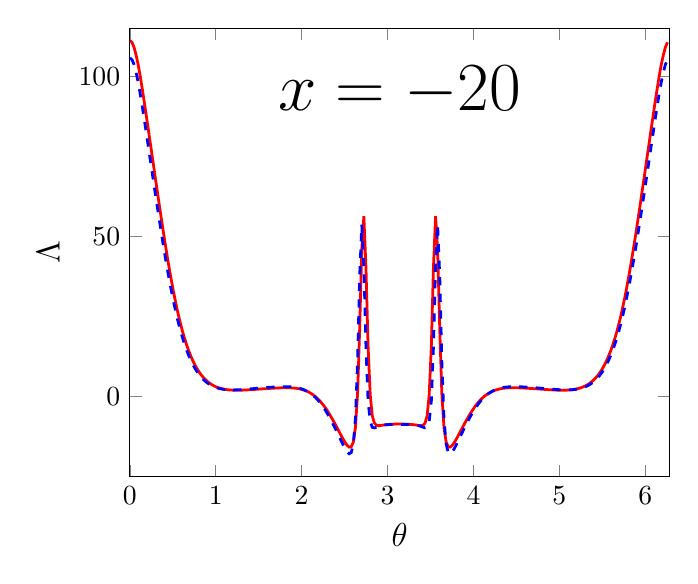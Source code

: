 \begin{tikzpicture}[scale=1]

  \begin{axis}[
    xmin = 0,
    xmax = 6.283,
    ymin = -25,
    ymax = 115,
    xlabel = {\large $\theta$},
    ylabel = {\large ${\Lambda}$},
    ylabel near ticks,
    title style={at={(0.5,0.9)},anchor=north},
    title = {\Huge $x = -20$},
  ]

\addplot[red,line width=1pt] coordinates{
(0.0e+00,1.111e+02)
(2.454e-02,1.106e+02)
(4.909e-02,1.09e+02)
(7.363e-02,1.065e+02)
(9.818e-02,1.034e+02)
(1.227e-01,9.962e+01)
(1.473e-01,9.553e+01)
(1.718e-01,9.12e+01)
(1.964e-01,8.675e+01)
(2.209e-01,8.224e+01)
(2.454e-01,7.77e+01)
(2.7e-01,7.315e+01)
(2.945e-01,6.861e+01)
(3.191e-01,6.409e+01)
(3.436e-01,5.96e+01)
(3.682e-01,5.519e+01)
(3.927e-01,5.087e+01)
(4.172e-01,4.667e+01)
(4.418e-01,4.263e+01)
(4.663e-01,3.877e+01)
(4.909e-01,3.511e+01)
(5.154e-01,3.168e+01)
(5.4e-01,2.847e+01)
(5.645e-01,2.55e+01)
(5.891e-01,2.278e+01)
(6.136e-01,2.028e+01)
(6.381e-01,1.801e+01)
(6.627e-01,1.596e+01)
(6.872e-01,1.411e+01)
(7.118e-01,1.246e+01)
(7.363e-01,1.098e+01)
(7.609e-01,9.672e+00)
(7.854e-01,8.517e+00)
(8.099e-01,7.501e+00)
(8.345e-01,6.611e+00)
(8.59e-01,5.834e+00)
(8.836e-01,5.158e+00)
(9.081e-01,4.574e+00)
(9.327e-01,4.072e+00)
(9.572e-01,3.644e+00)
(9.818e-01,3.283e+00)
(1.006e+00,2.982e+00)
(1.031e+00,2.733e+00)
(1.055e+00,2.53e+00)
(1.08e+00,2.366e+00)
(1.105e+00,2.236e+00)
(1.129e+00,2.135e+00)
(1.154e+00,2.06e+00)
(1.178e+00,2.006e+00)
(1.203e+00,1.972e+00)
(1.227e+00,1.952e+00)
(1.252e+00,1.948e+00)
(1.276e+00,1.954e+00)
(1.301e+00,1.973e+00)
(1.325e+00,1.997e+00)
(1.35e+00,2.031e+00)
(1.374e+00,2.067e+00)
(1.399e+00,2.11e+00)
(1.423e+00,2.152e+00)
(1.448e+00,2.199e+00)
(1.473e+00,2.243e+00)
(1.497e+00,2.291e+00)
(1.522e+00,2.335e+00)
(1.546e+00,2.382e+00)
(1.571e+00,2.424e+00)
(1.595e+00,2.469e+00)
(1.62e+00,2.508e+00)
(1.644e+00,2.55e+00)
(1.669e+00,2.585e+00)
(1.694e+00,2.622e+00)
(1.718e+00,2.652e+00)
(1.743e+00,2.682e+00)
(1.767e+00,2.703e+00)
(1.792e+00,2.721e+00)
(1.816e+00,2.727e+00)
(1.841e+00,2.726e+00)
(1.865e+00,2.708e+00)
(1.89e+00,2.677e+00)
(1.914e+00,2.622e+00)
(1.939e+00,2.546e+00)
(1.964e+00,2.436e+00)
(1.988e+00,2.297e+00)
(2.013e+00,2.115e+00)
(2.037e+00,1.894e+00)
(2.062e+00,1.622e+00)
(2.086e+00,1.302e+00)
(2.111e+00,9.208e-01)
(2.135e+00,4.806e-01)
(2.16e+00,-3.175e-02)
(2.184e+00,-6.156e-01)
(2.209e+00,-1.284e+00)
(2.233e+00,-2.034e+00)
(2.258e+00,-2.873e+00)
(2.283e+00,-3.795e+00)
(2.307e+00,-4.799e+00)
(2.332e+00,-5.871e+00)
(2.356e+00,-7.008e+00)
(2.381e+00,-8.193e+00)
(2.405e+00,-9.418e+00)
(2.43e+00,-1.066e+01)
(2.454e+00,-1.191e+01)
(2.479e+00,-1.313e+01)
(2.503e+00,-1.426e+01)
(2.528e+00,-1.52e+01)
(2.553e+00,-1.58e+01)
(2.577e+00,-1.571e+01)
(2.602e+00,-1.42e+01)
(2.626e+00,-9.684e+00)
(2.651e+00,8.602e-01)
(2.675e+00,2.078e+01)
(2.7e+00,4.596e+01)
(2.724e+00,5.629e+01)
(2.749e+00,3.998e+01)
(2.773e+00,1.59e+01)
(2.798e+00,6.24e-01)
(2.822e+00,-6.009e+00)
(2.847e+00,-8.344e+00)
(2.872e+00,-9.012e+00)
(2.896e+00,-9.111e+00)
(2.921e+00,-9.042e+00)
(2.945e+00,-8.936e+00)
(2.97e+00,-8.841e+00)
(2.994e+00,-8.762e+00)
(3.019e+00,-8.707e+00)
(3.043e+00,-8.665e+00)
(3.068e+00,-8.641e+00)
(3.092e+00,-8.622e+00)
(3.117e+00,-8.615e+00)
(3.142e+00,-8.61e+00)
(3.166e+00,-8.615e+00)
(3.191e+00,-8.622e+00)
(3.215e+00,-8.641e+00)
(3.24e+00,-8.665e+00)
(3.264e+00,-8.707e+00)
(3.289e+00,-8.762e+00)
(3.313e+00,-8.841e+00)
(3.338e+00,-8.936e+00)
(3.362e+00,-9.042e+00)
(3.387e+00,-9.111e+00)
(3.412e+00,-9.012e+00)
(3.436e+00,-8.344e+00)
(3.461e+00,-6.009e+00)
(3.485e+00,6.24e-01)
(3.51e+00,1.59e+01)
(3.534e+00,3.998e+01)
(3.559e+00,5.629e+01)
(3.583e+00,4.596e+01)
(3.608e+00,2.078e+01)
(3.632e+00,8.602e-01)
(3.657e+00,-9.684e+00)
(3.682e+00,-1.42e+01)
(3.706e+00,-1.571e+01)
(3.731e+00,-1.58e+01)
(3.755e+00,-1.52e+01)
(3.78e+00,-1.426e+01)
(3.804e+00,-1.313e+01)
(3.829e+00,-1.191e+01)
(3.853e+00,-1.066e+01)
(3.878e+00,-9.418e+00)
(3.902e+00,-8.193e+00)
(3.927e+00,-7.008e+00)
(3.951e+00,-5.871e+00)
(3.976e+00,-4.799e+00)
(4.001e+00,-3.794e+00)
(4.025e+00,-2.873e+00)
(4.05e+00,-2.034e+00)
(4.074e+00,-1.284e+00)
(4.099e+00,-6.156e-01)
(4.123e+00,-3.175e-02)
(4.148e+00,4.806e-01)
(4.172e+00,9.208e-01)
(4.197e+00,1.302e+00)
(4.221e+00,1.622e+00)
(4.246e+00,1.894e+00)
(4.271e+00,2.115e+00)
(4.295e+00,2.297e+00)
(4.32e+00,2.436e+00)
(4.344e+00,2.546e+00)
(4.369e+00,2.622e+00)
(4.393e+00,2.677e+00)
(4.418e+00,2.708e+00)
(4.442e+00,2.726e+00)
(4.467e+00,2.727e+00)
(4.492e+00,2.721e+00)
(4.516e+00,2.703e+00)
(4.541e+00,2.682e+00)
(4.565e+00,2.652e+00)
(4.59e+00,2.622e+00)
(4.614e+00,2.585e+00)
(4.639e+00,2.55e+00)
(4.663e+00,2.508e+00)
(4.688e+00,2.469e+00)
(4.712e+00,2.424e+00)
(4.737e+00,2.382e+00)
(4.761e+00,2.335e+00)
(4.786e+00,2.291e+00)
(4.811e+00,2.243e+00)
(4.835e+00,2.199e+00)
(4.86e+00,2.152e+00)
(4.884e+00,2.11e+00)
(4.909e+00,2.067e+00)
(4.933e+00,2.031e+00)
(4.958e+00,1.998e+00)
(4.982e+00,1.973e+00)
(5.007e+00,1.954e+00)
(5.032e+00,1.948e+00)
(5.056e+00,1.952e+00)
(5.08e+00,1.972e+00)
(5.105e+00,2.006e+00)
(5.13e+00,2.06e+00)
(5.154e+00,2.135e+00)
(5.179e+00,2.236e+00)
(5.203e+00,2.366e+00)
(5.228e+00,2.53e+00)
(5.252e+00,2.733e+00)
(5.277e+00,2.982e+00)
(5.301e+00,3.283e+00)
(5.326e+00,3.644e+00)
(5.351e+00,4.072e+00)
(5.375e+00,4.574e+00)
(5.4e+00,5.158e+00)
(5.424e+00,5.834e+00)
(5.449e+00,6.611e+00)
(5.473e+00,7.501e+00)
(5.498e+00,8.517e+00)
(5.522e+00,9.672e+00)
(5.547e+00,1.098e+01)
(5.571e+00,1.246e+01)
(5.596e+00,1.411e+01)
(5.62e+00,1.596e+01)
(5.645e+00,1.801e+01)
(5.67e+00,2.028e+01)
(5.694e+00,2.278e+01)
(5.719e+00,2.55e+01)
(5.743e+00,2.847e+01)
(5.768e+00,3.168e+01)
(5.792e+00,3.511e+01)
(5.817e+00,3.877e+01)
(5.841e+00,4.263e+01)
(5.866e+00,4.667e+01)
(5.891e+00,5.087e+01)
(5.915e+00,5.519e+01)
(5.94e+00,5.96e+01)
(5.964e+00,6.409e+01)
(5.989e+00,6.861e+01)
(6.013e+00,7.315e+01)
(6.038e+00,7.77e+01)
(6.062e+00,8.224e+01)
(6.087e+00,8.675e+01)
(6.111e+00,9.12e+01)
(6.136e+00,9.553e+01)
(6.16e+00,9.962e+01)
(6.185e+00,1.034e+02)
(6.21e+00,1.065e+02)
(6.234e+00,1.09e+02)
(6.259e+00,1.106e+02)
};

\addplot[blue,dashed,line width=1pt] coordinates{
(0.0e+00,1.057e+02)
(2.454e-02,1.052e+02)
(4.909e-02,1.036e+02)
(7.363e-02,1.011e+02)
(9.818e-02,9.789e+01)
(1.227e-01,9.414e+01)
(1.473e-01,9.004e+01)
(1.718e-01,8.574e+01)
(1.964e-01,8.134e+01)
(2.209e-01,7.69e+01)
(2.454e-01,7.245e+01)
(2.7e-01,6.802e+01)
(2.945e-01,6.362e+01)
(3.191e-01,5.927e+01)
(3.436e-01,5.497e+01)
(3.682e-01,5.077e+01)
(3.927e-01,4.667e+01)
(4.172e-01,4.271e+01)
(4.418e-01,3.892e+01)
(4.663e-01,3.531e+01)
(4.909e-01,3.191e+01)
(5.154e-01,2.873e+01)
(5.4e-01,2.577e+01)
(5.645e-01,2.304e+01)
(5.891e-01,2.054e+01)
(6.136e-01,1.826e+01)
(6.381e-01,1.619e+01)
(6.627e-01,1.432e+01)
(6.872e-01,1.264e+01)
(7.118e-01,1.115e+01)
(7.363e-01,9.817e+00)
(7.609e-01,8.64e+00)
(7.854e-01,7.605e+00)
(8.099e-01,6.697e+00)
(8.345e-01,5.906e+00)
(8.59e-01,5.217e+00)
(8.836e-01,4.624e+00)
(9.081e-01,4.114e+00)
(9.327e-01,3.682e+00)
(9.572e-01,3.317e+00)
(9.818e-01,3.016e+00)
(1.006e+00,2.767e+00)
(1.031e+00,2.568e+00)
(1.055e+00,2.407e+00)
(1.08e+00,2.285e+00)
(1.105e+00,2.191e+00)
(1.129e+00,2.127e+00)
(1.154e+00,2.082e+00)
(1.178e+00,2.061e+00)
(1.203e+00,2.053e+00)
(1.227e+00,2.065e+00)
(1.252e+00,2.083e+00)
(1.276e+00,2.118e+00)
(1.301e+00,2.155e+00)
(1.325e+00,2.204e+00)
(1.35e+00,2.252e+00)
(1.374e+00,2.31e+00)
(1.399e+00,2.362e+00)
(1.423e+00,2.424e+00)
(1.448e+00,2.477e+00)
(1.473e+00,2.539e+00)
(1.497e+00,2.59e+00)
(1.522e+00,2.65e+00)
(1.546e+00,2.698e+00)
(1.571e+00,2.756e+00)
(1.595e+00,2.799e+00)
(1.62e+00,2.854e+00)
(1.644e+00,2.892e+00)
(1.669e+00,2.941e+00)
(1.694e+00,2.973e+00)
(1.718e+00,3.014e+00)
(1.743e+00,3.035e+00)
(1.767e+00,3.063e+00)
(1.792e+00,3.068e+00)
(1.816e+00,3.076e+00)
(1.841e+00,3.056e+00)
(1.865e+00,3.033e+00)
(1.89e+00,2.974e+00)
(1.914e+00,2.904e+00)
(1.939e+00,2.791e+00)
(1.964e+00,2.658e+00)
(1.988e+00,2.472e+00)
(2.013e+00,2.256e+00)
(2.037e+00,1.979e+00)
(2.062e+00,1.661e+00)
(2.086e+00,1.27e+00)
(2.111e+00,8.286e-01)
(2.135e+00,3.012e-01)
(2.16e+00,-2.899e-01)
(2.184e+00,-9.786e-01)
(2.209e+00,-1.741e+00)
(2.233e+00,-2.607e+00)
(2.258e+00,-3.547e+00)
(2.283e+00,-4.588e+00)
(2.307e+00,-5.692e+00)
(2.332e+00,-6.884e+00)
(2.356e+00,-8.123e+00)
(2.381e+00,-9.432e+00)
(2.405e+00,-1.077e+01)
(2.43e+00,-1.215e+01)
(2.454e+00,-1.352e+01)
(2.479e+00,-1.489e+01)
(2.503e+00,-1.616e+01)
(2.528e+00,-1.725e+01)
(2.553e+00,-1.789e+01)
(2.577e+00,-1.754e+01)
(2.602e+00,-1.478e+01)
(2.626e+00,-6.725e+00)
(2.651e+00,1.096e+01)
(2.675e+00,3.737e+01)
(2.7e+00,5.364e+01)
(2.724e+00,4.056e+01)
(2.749e+00,1.512e+01)
(2.773e+00,-1.323e+00)
(2.798e+00,-7.804e+00)
(2.822e+00,-9.617e+00)
(2.847e+00,-9.801e+00)
(2.872e+00,-9.588e+00)
(2.896e+00,-9.315e+00)
(2.921e+00,-9.108e+00)
(2.945e+00,-8.955e+00)
(2.97e+00,-8.865e+00)
(2.994e+00,-8.808e+00)
(3.019e+00,-8.784e+00)
(3.043e+00,-8.774e+00)
(3.068e+00,-8.776e+00)
(3.092e+00,-8.779e+00)
(3.117e+00,-8.784e+00)
(3.142e+00,-8.785e+00)
(3.166e+00,-8.784e+00)
(3.191e+00,-8.779e+00)
(3.215e+00,-8.776e+00)
(3.24e+00,-8.774e+00)
(3.264e+00,-8.784e+00)
(3.289e+00,-8.808e+00)
(3.313e+00,-8.865e+00)
(3.338e+00,-8.955e+00)
(3.362e+00,-9.108e+00)
(3.387e+00,-9.315e+00)
(3.412e+00,-9.588e+00)
(3.436e+00,-9.801e+00)
(3.461e+00,-9.617e+00)
(3.485e+00,-7.804e+00)
(3.51e+00,-1.323e+00)
(3.534e+00,1.512e+01)
(3.559e+00,4.056e+01)
(3.583e+00,5.364e+01)
(3.608e+00,3.737e+01)
(3.632e+00,1.096e+01)
(3.657e+00,-6.725e+00)
(3.682e+00,-1.478e+01)
(3.706e+00,-1.754e+01)
(3.731e+00,-1.789e+01)
(3.755e+00,-1.725e+01)
(3.78e+00,-1.616e+01)
(3.804e+00,-1.489e+01)
(3.829e+00,-1.352e+01)
(3.853e+00,-1.215e+01)
(3.878e+00,-1.077e+01)
(3.902e+00,-9.432e+00)
(3.927e+00,-8.123e+00)
(3.951e+00,-6.884e+00)
(3.976e+00,-5.692e+00)
(4.001e+00,-4.588e+00)
(4.025e+00,-3.547e+00)
(4.05e+00,-2.607e+00)
(4.074e+00,-1.741e+00)
(4.099e+00,-9.786e-01)
(4.123e+00,-2.899e-01)
(4.148e+00,3.012e-01)
(4.172e+00,8.286e-01)
(4.197e+00,1.27e+00)
(4.221e+00,1.661e+00)
(4.246e+00,1.979e+00)
(4.271e+00,2.256e+00)
(4.295e+00,2.472e+00)
(4.32e+00,2.658e+00)
(4.344e+00,2.791e+00)
(4.369e+00,2.904e+00)
(4.393e+00,2.974e+00)
(4.418e+00,3.033e+00)
(4.442e+00,3.056e+00)
(4.467e+00,3.076e+00)
(4.492e+00,3.068e+00)
(4.516e+00,3.063e+00)
(4.541e+00,3.035e+00)
(4.565e+00,3.014e+00)
(4.59e+00,2.973e+00)
(4.614e+00,2.941e+00)
(4.639e+00,2.892e+00)
(4.663e+00,2.854e+00)
(4.688e+00,2.799e+00)
(4.712e+00,2.756e+00)
(4.737e+00,2.698e+00)
(4.761e+00,2.65e+00)
(4.786e+00,2.59e+00)
(4.811e+00,2.539e+00)
(4.835e+00,2.477e+00)
(4.86e+00,2.424e+00)
(4.884e+00,2.362e+00)
(4.909e+00,2.31e+00)
(4.933e+00,2.252e+00)
(4.958e+00,2.204e+00)
(4.982e+00,2.155e+00)
(5.007e+00,2.118e+00)
(5.032e+00,2.083e+00)
(5.056e+00,2.065e+00)
(5.08e+00,2.053e+00)
(5.105e+00,2.061e+00)
(5.13e+00,2.082e+00)
(5.154e+00,2.127e+00)
(5.179e+00,2.191e+00)
(5.203e+00,2.285e+00)
(5.228e+00,2.407e+00)
(5.252e+00,2.568e+00)
(5.277e+00,2.767e+00)
(5.301e+00,3.016e+00)
(5.326e+00,3.317e+00)
(5.351e+00,3.682e+00)
(5.375e+00,4.114e+00)
(5.4e+00,4.624e+00)
(5.424e+00,5.217e+00)
(5.449e+00,5.906e+00)
(5.473e+00,6.697e+00)
(5.498e+00,7.605e+00)
(5.522e+00,8.64e+00)
(5.547e+00,9.817e+00)
(5.571e+00,1.115e+01)
(5.596e+00,1.264e+01)
(5.62e+00,1.432e+01)
(5.645e+00,1.619e+01)
(5.67e+00,1.826e+01)
(5.694e+00,2.054e+01)
(5.719e+00,2.304e+01)
(5.743e+00,2.577e+01)
(5.768e+00,2.873e+01)
(5.792e+00,3.191e+01)
(5.817e+00,3.531e+01)
(5.841e+00,3.892e+01)
(5.866e+00,4.271e+01)
(5.891e+00,4.667e+01)
(5.915e+00,5.077e+01)
(5.94e+00,5.497e+01)
(5.964e+00,5.927e+01)
(5.989e+00,6.362e+01)
(6.013e+00,6.802e+01)
(6.038e+00,7.245e+01)
(6.062e+00,7.69e+01)
(6.087e+00,8.134e+01)
(6.111e+00,8.574e+01)
(6.136e+00,9.004e+01)
(6.16e+00,9.414e+01)
(6.185e+00,9.789e+01)
(6.21e+00,1.011e+02)
(6.234e+00,1.036e+02)
(6.259e+00,1.052e+02)
};


\end{axis}


\end{tikzpicture}
